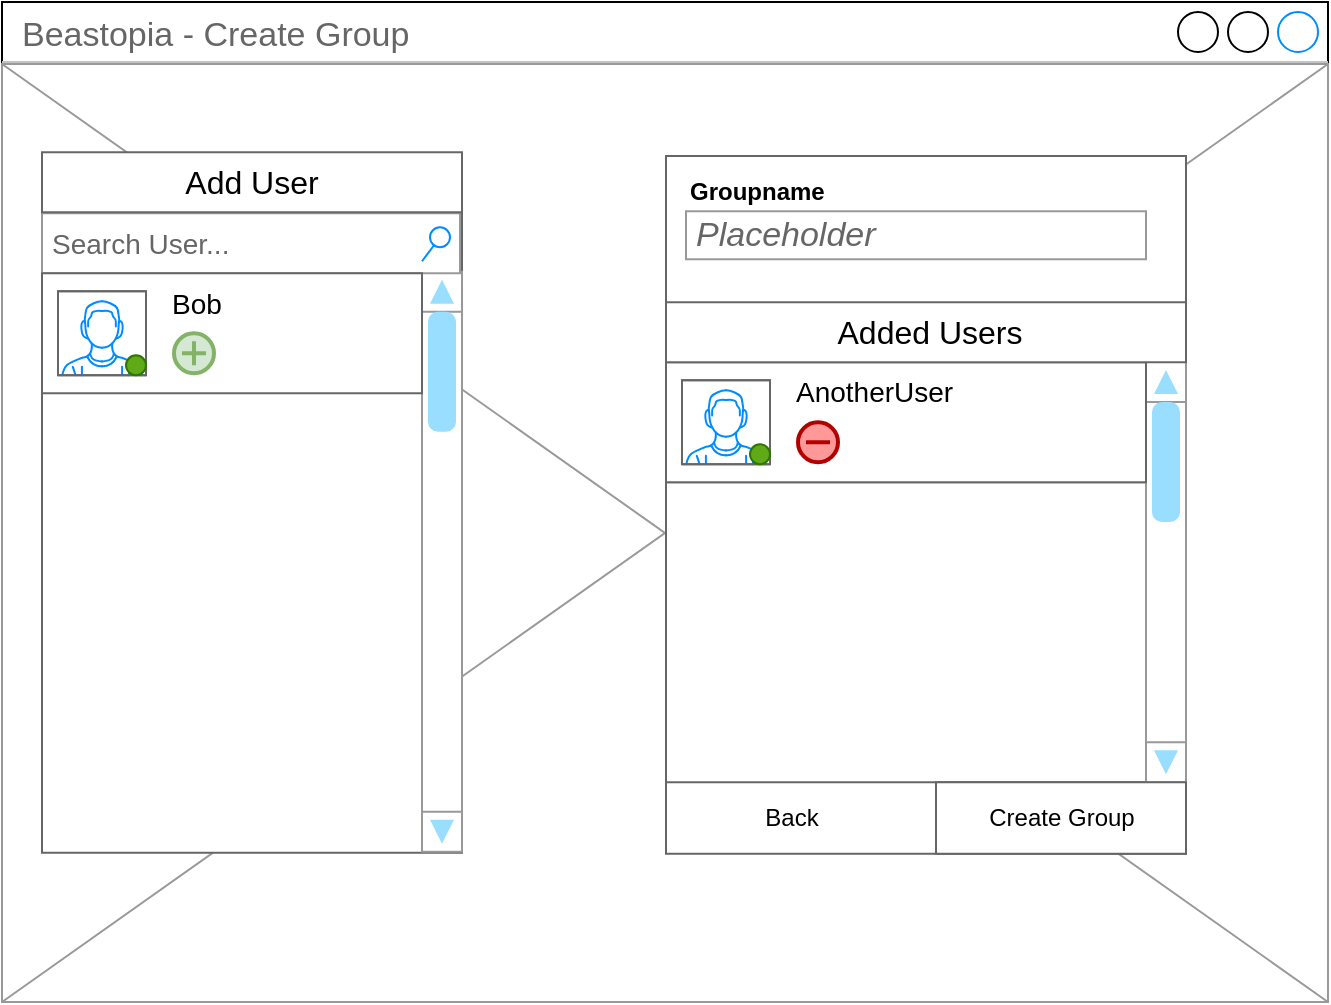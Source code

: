 <mxfile version="21.2.1" type="device">
  <diagram name="Seite-1" id="hfw9SUO_APIrvouMO4RZ">
    <mxGraphModel dx="2058" dy="1188" grid="1" gridSize="10" guides="1" tooltips="1" connect="1" arrows="1" fold="1" page="1" pageScale="1" pageWidth="827" pageHeight="1169" math="0" shadow="0">
      <root>
        <mxCell id="0" />
        <mxCell id="1" parent="0" />
        <mxCell id="Z-qOqcA0OgIIwwe2r0Rd-1" value="Beastopia&amp;nbsp;- Create Group" style="strokeWidth=1;shadow=0;dashed=0;align=center;html=1;shape=mxgraph.mockup.containers.window;align=left;verticalAlign=top;spacingLeft=8;strokeColor2=#008cff;strokeColor3=#c4c4c4;fontColor=#666666;mainText=;fontSize=17;labelBackgroundColor=none;whiteSpace=wrap;" parent="1" vertex="1">
          <mxGeometry x="82" y="40" width="663" height="500" as="geometry" />
        </mxCell>
        <mxCell id="Z-qOqcA0OgIIwwe2r0Rd-2" value="" style="verticalLabelPosition=bottom;shadow=0;dashed=0;align=center;html=1;verticalAlign=top;strokeWidth=1;shape=mxgraph.mockup.graphics.simpleIcon;strokeColor=#999999;" parent="1" vertex="1">
          <mxGeometry x="82" y="71" width="663" height="469" as="geometry" />
        </mxCell>
        <mxCell id="r3sUD3lVb6h0Z0GZM1gh-2" value="&lt;p style=&quot;line-height: 20%;&quot;&gt;&lt;br&gt;&lt;/p&gt;" style="strokeWidth=1;shadow=0;dashed=0;align=center;html=1;shape=mxgraph.mockup.text.textBox;fontColor=#666666;align=left;fontSize=17;spacingLeft=4;spacingTop=-3;whiteSpace=wrap;strokeColor=#666666;mainText=" parent="1" vertex="1">
          <mxGeometry x="102" y="145.13" width="210" height="320.25" as="geometry" />
        </mxCell>
        <mxCell id="r3sUD3lVb6h0Z0GZM1gh-3" value="" style="verticalLabelPosition=bottom;shadow=0;dashed=0;align=center;html=1;verticalAlign=top;strokeWidth=1;shape=mxgraph.mockup.navigation.scrollBar;strokeColor=#999999;barPos=100;fillColor2=#99ddff;strokeColor2=none;direction=north;" parent="1" vertex="1">
          <mxGeometry x="292" y="174.88" width="20" height="290" as="geometry" />
        </mxCell>
        <mxCell id="r3sUD3lVb6h0Z0GZM1gh-4" value="&lt;font style=&quot;font-size: 14px;&quot;&gt;Search User...&lt;/font&gt;" style="strokeWidth=1;shadow=0;dashed=0;align=center;html=1;shape=mxgraph.mockup.forms.searchBox;strokeColor=#999999;mainText=;strokeColor2=#008cff;fontColor=#666666;fontSize=17;align=left;spacingLeft=3;whiteSpace=wrap;" parent="1" vertex="1">
          <mxGeometry x="102" y="145.63" width="209" height="30" as="geometry" />
        </mxCell>
        <mxCell id="r3sUD3lVb6h0Z0GZM1gh-5" value="" style="strokeWidth=1;shadow=0;dashed=0;align=center;html=1;shape=mxgraph.mockup.text.textBox;fontColor=#666666;align=left;fontSize=17;spacingLeft=4;spacingTop=-3;strokeColor=#666666;mainText=;whiteSpace=wrap;" parent="1" vertex="1">
          <mxGeometry x="102" y="115.13" width="210" height="30" as="geometry" />
        </mxCell>
        <mxCell id="r3sUD3lVb6h0Z0GZM1gh-6" value="" style="rounded=0;whiteSpace=wrap;html=1;strokeColor=#666666;" parent="1" vertex="1">
          <mxGeometry x="102" y="175.63" width="190" height="60" as="geometry" />
        </mxCell>
        <mxCell id="r3sUD3lVb6h0Z0GZM1gh-7" value="&lt;p style=&quot;line-height: 120%;&quot;&gt;&lt;span style=&quot;font-size: 14px;&quot;&gt;Bob&lt;/span&gt;&lt;/p&gt;" style="text;html=1;strokeColor=none;fillColor=none;align=left;verticalAlign=middle;whiteSpace=wrap;rounded=0;" parent="1" vertex="1">
          <mxGeometry x="165" y="184.63" width="98" height="12.5" as="geometry" />
        </mxCell>
        <mxCell id="r3sUD3lVb6h0Z0GZM1gh-9" value="" style="verticalLabelPosition=bottom;shadow=0;dashed=0;align=center;html=1;verticalAlign=top;strokeWidth=1;shape=mxgraph.mockup.containers.userMale;strokeColor=#666666;strokeColor2=#008cff;" parent="1" vertex="1">
          <mxGeometry x="110" y="184.63" width="44" height="42" as="geometry" />
        </mxCell>
        <mxCell id="r3sUD3lVb6h0Z0GZM1gh-12" value="Add User" style="text;html=1;strokeColor=none;fillColor=none;align=center;verticalAlign=middle;whiteSpace=wrap;rounded=0;fontSize=16;" parent="1" vertex="1">
          <mxGeometry x="134.5" y="114.63" width="144" height="30" as="geometry" />
        </mxCell>
        <mxCell id="r3sUD3lVb6h0Z0GZM1gh-18" value="" style="ellipse;whiteSpace=wrap;html=1;aspect=fixed;fillColor=#60a917;fontColor=#ffffff;strokeColor=#2D7600;" parent="1" vertex="1">
          <mxGeometry x="144" y="216.63" width="10" height="10" as="geometry" />
        </mxCell>
        <mxCell id="r3sUD3lVb6h0Z0GZM1gh-20" value="" style="html=1;verticalLabelPosition=bottom;align=center;labelBackgroundColor=#ffffff;verticalAlign=top;strokeWidth=2;shadow=0;dashed=0;shape=mxgraph.ios7.icons.add;fillColor=#d5e8d4;strokeColor=#82b366;" parent="1" vertex="1">
          <mxGeometry x="168" y="205.63" width="20" height="20" as="geometry" />
        </mxCell>
        <mxCell id="r3sUD3lVb6h0Z0GZM1gh-24" value="&lt;p style=&quot;line-height: 20%;&quot;&gt;&lt;br&gt;&lt;/p&gt;" style="strokeWidth=1;shadow=0;dashed=0;align=center;html=1;shape=mxgraph.mockup.text.textBox;fontColor=#666666;align=left;fontSize=17;spacingLeft=4;spacingTop=-3;whiteSpace=wrap;strokeColor=#666666;mainText=" parent="1" vertex="1">
          <mxGeometry x="414" y="117" width="260" height="348.88" as="geometry" />
        </mxCell>
        <mxCell id="r3sUD3lVb6h0Z0GZM1gh-28" value="&lt;i&gt;Placeholder&lt;/i&gt;" style="strokeWidth=1;shadow=0;dashed=0;align=center;html=1;shape=mxgraph.mockup.forms.pwField;strokeColor=#999999;mainText=;align=left;fontColor=#666666;fontSize=17;spacingLeft=3;" parent="1" vertex="1">
          <mxGeometry x="424" y="144.63" width="230" height="24" as="geometry" />
        </mxCell>
        <mxCell id="r3sUD3lVb6h0Z0GZM1gh-29" value="&lt;b&gt;Groupname&lt;/b&gt;" style="text;html=1;strokeColor=none;fillColor=none;align=left;verticalAlign=middle;whiteSpace=wrap;overflow=hidden;" parent="1" vertex="1">
          <mxGeometry x="424" y="124.63" width="90" height="20" as="geometry" />
        </mxCell>
        <mxCell id="r3sUD3lVb6h0Z0GZM1gh-30" value="&lt;p style=&quot;line-height: 20%;&quot;&gt;&lt;br&gt;&lt;/p&gt;" style="strokeWidth=1;shadow=0;dashed=0;align=center;html=1;shape=mxgraph.mockup.text.textBox;fontColor=#666666;align=left;fontSize=17;spacingLeft=4;spacingTop=-3;whiteSpace=wrap;strokeColor=#666666;mainText=" parent="1" vertex="1">
          <mxGeometry x="414" y="280.13" width="240" height="150" as="geometry" />
        </mxCell>
        <mxCell id="r3sUD3lVb6h0Z0GZM1gh-31" value="" style="verticalLabelPosition=bottom;shadow=0;dashed=0;align=center;html=1;verticalAlign=top;strokeWidth=1;shape=mxgraph.mockup.navigation.scrollBar;strokeColor=#999999;barPos=100;fillColor2=#99ddff;strokeColor2=none;direction=north;" parent="1" vertex="1">
          <mxGeometry x="654" y="220" width="20" height="210.13" as="geometry" />
        </mxCell>
        <mxCell id="r3sUD3lVb6h0Z0GZM1gh-32" value="" style="rounded=0;whiteSpace=wrap;html=1;strokeColor=#666666;" parent="1" vertex="1">
          <mxGeometry x="414" y="220.13" width="240" height="60" as="geometry" />
        </mxCell>
        <mxCell id="r3sUD3lVb6h0Z0GZM1gh-33" value="&lt;p style=&quot;line-height: 120%;&quot;&gt;&lt;span style=&quot;font-size: 14px;&quot;&gt;AnotherUser&lt;/span&gt;&lt;/p&gt;" style="text;html=1;strokeColor=none;fillColor=none;align=left;verticalAlign=middle;whiteSpace=wrap;rounded=0;" parent="1" vertex="1">
          <mxGeometry x="477" y="229.13" width="98" height="12.5" as="geometry" />
        </mxCell>
        <mxCell id="r3sUD3lVb6h0Z0GZM1gh-34" value="" style="verticalLabelPosition=bottom;shadow=0;dashed=0;align=center;html=1;verticalAlign=top;strokeWidth=1;shape=mxgraph.mockup.containers.userMale;strokeColor=#666666;strokeColor2=#008cff;" parent="1" vertex="1">
          <mxGeometry x="422" y="229.13" width="44" height="42" as="geometry" />
        </mxCell>
        <mxCell id="r3sUD3lVb6h0Z0GZM1gh-35" value="" style="ellipse;whiteSpace=wrap;html=1;aspect=fixed;fillColor=#60a917;fontColor=#ffffff;strokeColor=#2D7600;" parent="1" vertex="1">
          <mxGeometry x="456" y="261.13" width="10" height="10" as="geometry" />
        </mxCell>
        <mxCell id="r3sUD3lVb6h0Z0GZM1gh-10" value="" style="html=1;verticalLabelPosition=bottom;align=center;labelBackgroundColor=#ffffff;verticalAlign=top;strokeWidth=2;strokeColor=#B20000;shadow=0;dashed=0;shape=mxgraph.ios7.icons.delete;fillColor=#FF9999;fontColor=#ffffff;" parent="1" vertex="1">
          <mxGeometry x="480" y="250.13" width="20" height="20" as="geometry" />
        </mxCell>
        <mxCell id="r3sUD3lVb6h0Z0GZM1gh-39" value="" style="strokeWidth=1;shadow=0;dashed=0;align=center;html=1;shape=mxgraph.mockup.text.textBox;fontColor=#666666;align=left;fontSize=17;spacingLeft=4;spacingTop=-3;whiteSpace=wrap;strokeColor=#666666;mainText=" parent="1" vertex="1">
          <mxGeometry x="549" y="430.13" width="125" height="35.75" as="geometry" />
        </mxCell>
        <mxCell id="r3sUD3lVb6h0Z0GZM1gh-41" value="Back" style="text;html=1;strokeColor=none;fillColor=none;align=center;verticalAlign=middle;whiteSpace=wrap;rounded=0;" parent="1" vertex="1">
          <mxGeometry x="422" y="433.01" width="110" height="30" as="geometry" />
        </mxCell>
        <mxCell id="r3sUD3lVb6h0Z0GZM1gh-42" value="" style="strokeWidth=1;shadow=0;dashed=0;align=center;html=1;shape=mxgraph.mockup.text.textBox;fontColor=#666666;align=left;fontSize=17;spacingLeft=4;spacingTop=-3;strokeColor=#666666;mainText=;whiteSpace=wrap;" parent="1" vertex="1">
          <mxGeometry x="414" y="190.13" width="260" height="30" as="geometry" />
        </mxCell>
        <mxCell id="r3sUD3lVb6h0Z0GZM1gh-43" value="Added Users" style="text;html=1;strokeColor=none;fillColor=none;align=center;verticalAlign=middle;whiteSpace=wrap;rounded=0;fontSize=16;" parent="1" vertex="1">
          <mxGeometry x="462" y="190.13" width="168" height="30" as="geometry" />
        </mxCell>
        <mxCell id="r3sUD3lVb6h0Z0GZM1gh-85" value="&lt;font style=&quot;font-size: 12px;&quot;&gt;Create Group&lt;/font&gt;" style="text;html=1;strokeColor=none;fillColor=none;align=center;verticalAlign=middle;whiteSpace=wrap;rounded=0;" parent="1" vertex="1">
          <mxGeometry x="561.5" y="438.38" width="100" height="19.25" as="geometry" />
        </mxCell>
      </root>
    </mxGraphModel>
  </diagram>
</mxfile>
